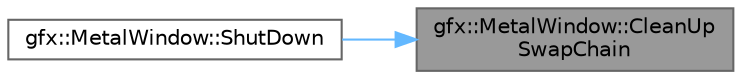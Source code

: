 digraph "gfx::MetalWindow::CleanUpSwapChain"
{
 // LATEX_PDF_SIZE
  bgcolor="transparent";
  edge [fontname=Helvetica,fontsize=10,labelfontname=Helvetica,labelfontsize=10];
  node [fontname=Helvetica,fontsize=10,shape=box,height=0.2,width=0.4];
  rankdir="RL";
  Node1 [id="Node000001",label="gfx::MetalWindow::CleanUp\lSwapChain",height=0.2,width=0.4,color="gray40", fillcolor="grey60", style="filled", fontcolor="black",tooltip="Cleans up the swap chain resources."];
  Node1 -> Node2 [id="edge1_Node000001_Node000002",dir="back",color="steelblue1",style="solid",tooltip=" "];
  Node2 [id="Node000002",label="gfx::MetalWindow::ShutDown",height=0.2,width=0.4,color="grey40", fillcolor="white", style="filled",URL="$classgfx_1_1_metal_window.html#ab1bd7e01ed8cb74e32dc5bb9e83ac0c0",tooltip="Shuts down the window and releases all resources."];
}
